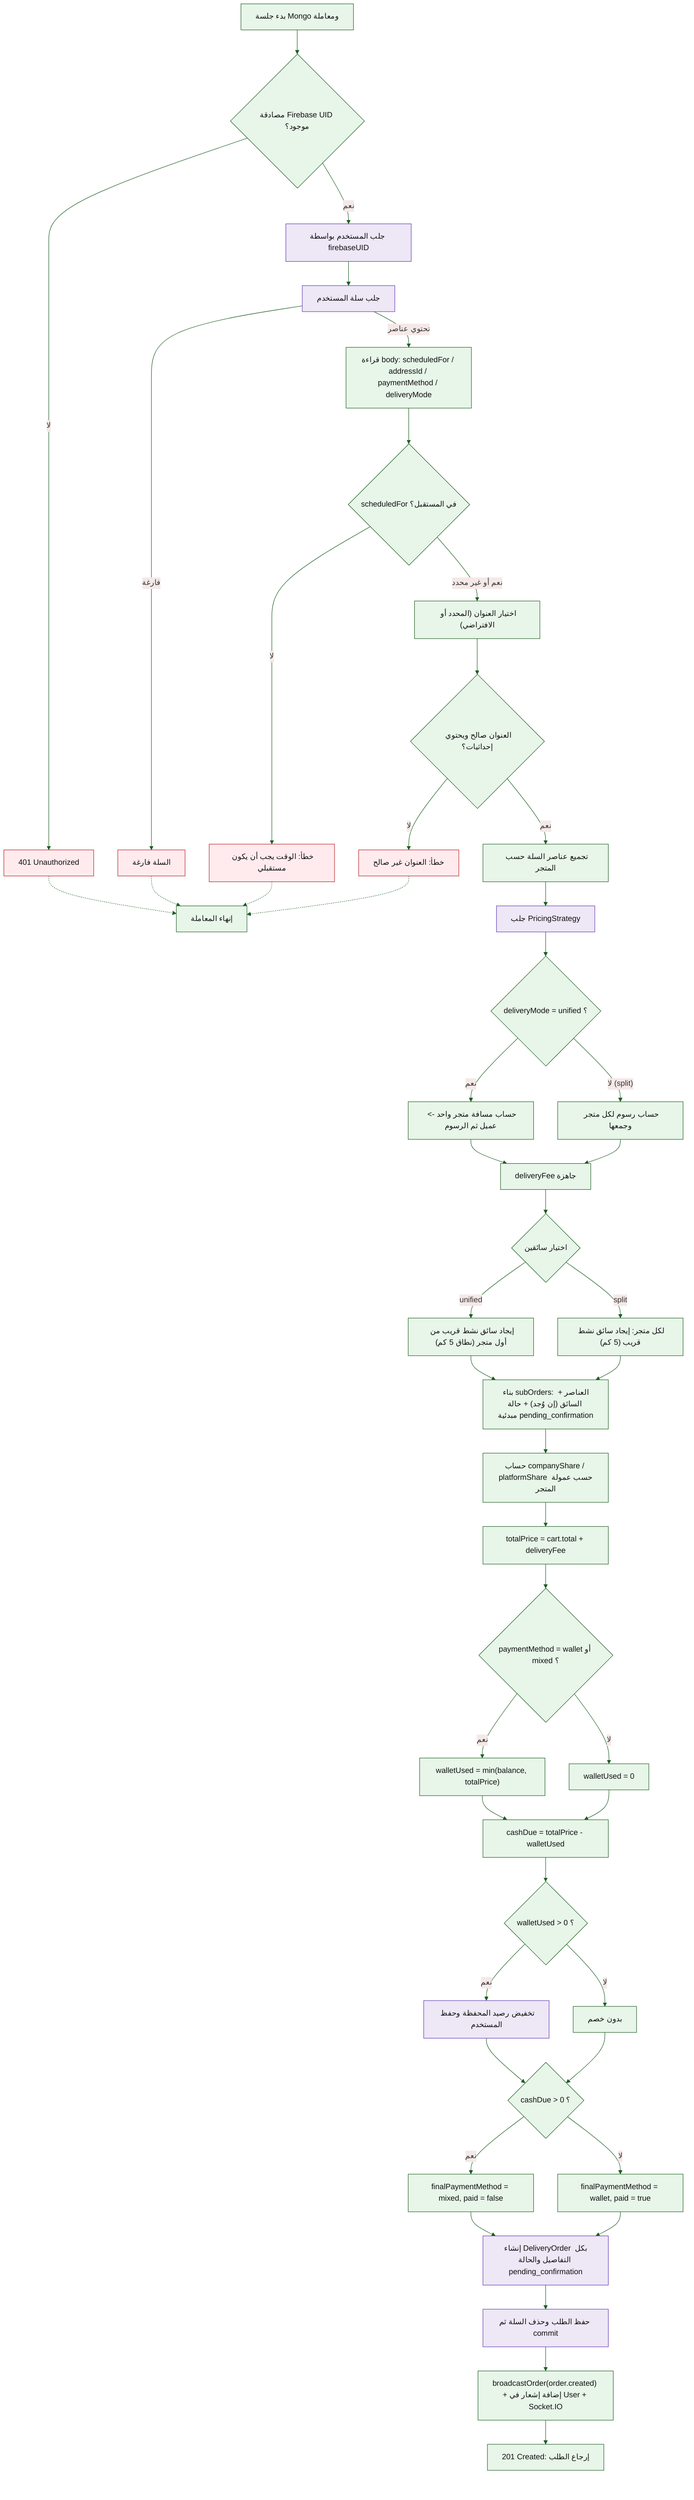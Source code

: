 %%{init: {"theme":"base","themeVariables":{"primaryBorderColor":"#1b5e20","lineColor":"#1b5e20","textColor":"#111","primaryColor":"#e8f5e9"}}}%%
flowchart TD
  classDef default fill:#e8f5e9,stroke:#1b5e20,stroke-width:1px,color:#111;
  classDef db fill:#ede7f6,stroke:#5e35b1,stroke-width:1px;
  classDef err fill:#ffebee,stroke:#b71c1c,stroke-width:1px;

  A["بدء جلسة Mongo ومعاملة"] --> B{"مصادقة Firebase UID موجود؟"}
  B -- "لا" --> E1["401 Unauthorized"]:::err
  B -- "نعم" --> C["جلب المستخدم بواسطة firebaseUID"]:::db
  C --> D["جلب سلة المستخدم"]:::db
  D -->|فارغة| E2["السلة فارغة"]:::err
  D -->|تحتوي عناصر| F["قراءة body: scheduledFor / addressId / paymentMethod / deliveryMode"]

  F --> G{"scheduledFor في المستقبل؟"}
  G -- "لا" --> E3["خطأ: الوقت يجب أن يكون مستقبلي"]:::err
  G -- "نعم أو غير محدد" --> H["اختيار العنوان (المحدد أو الافتراضي)"]
  H --> I{"العنوان صالح ويحتوي إحداثيات؟"}
  I -- "لا" --> E4["خطأ: العنوان غير صالح"]:::err
  I -- "نعم" --> J["تجميع عناصر السلة حسب المتجر"]

  J --> K["جلب PricingStrategy"]:::db
  K --> L{"deliveryMode = unified ؟"}
  L -- "نعم" --> M["حساب مسافة متجر واحد -> عميل ثم الرسوم"]
  L -- "لا (split)" --> N["حساب رسوم لكل متجر وجمعها"]
  M --> O["deliveryFee جاهزة"]
  N --> O

  O --> P{"اختيار سائقين"}
  P -- "unified" --> P1["إيجاد سائق نشط قريب من أول متجر (نطاق 5 كم)"]
  P -- "split" --> P2["لكل متجر: إيجاد سائق نشط قريب (5 كم)"]
  P1 --> Q
  P2 --> Q

  Q["بناء subOrders: العناصر + السائق (إن وُجد) + حالة مبدئية pending_confirmation"]
    --> R["حساب companyShare / platformShare حسب عمولة المتجر"] 

  R --> S["totalPrice = cart.total + deliveryFee"]
  S --> T{"paymentMethod = wallet أو mixed ؟"}
  T -- "نعم" --> U["walletUsed = min(balance, totalPrice)"]
  T -- "لا" --> V["walletUsed = 0"]
  U --> W["cashDue = totalPrice - walletUsed"]
  V --> W

  W --> X{"walletUsed > 0 ؟"}
  X -- "نعم" --> Y["تخفيض رصيد المحفظة وحفظ المستخدم"]:::db
  X -- "لا" --> Z["بدون خصم"]

  Y --> AA
  Z --> AA
  AA{"cashDue > 0 ؟"}
  AA -- "نعم" --> AB["finalPaymentMethod = mixed, paid = false"]
  AA -- "لا" --> AC["finalPaymentMethod = wallet, paid = true"]

  AB --> AD
  AC --> AD
  AD["إنشاء DeliveryOrder بكل التفاصيل والحالة pending_confirmation"]:::db
  AD --> AE["حفظ الطلب وحذف السلة ثم commit"]:::db
  AE --> AF["broadcastOrder(order.created) + إضافة إشعار في User + Socket.IO"] 
  AF --> AG["201 Created: إرجاع الطلب"]

  %% أخطاء عامة
  E1 -.-> X1["إنهاء المعاملة"]
  E2 -.-> X1
  E3 -.-> X1
  E4 -.-> X1